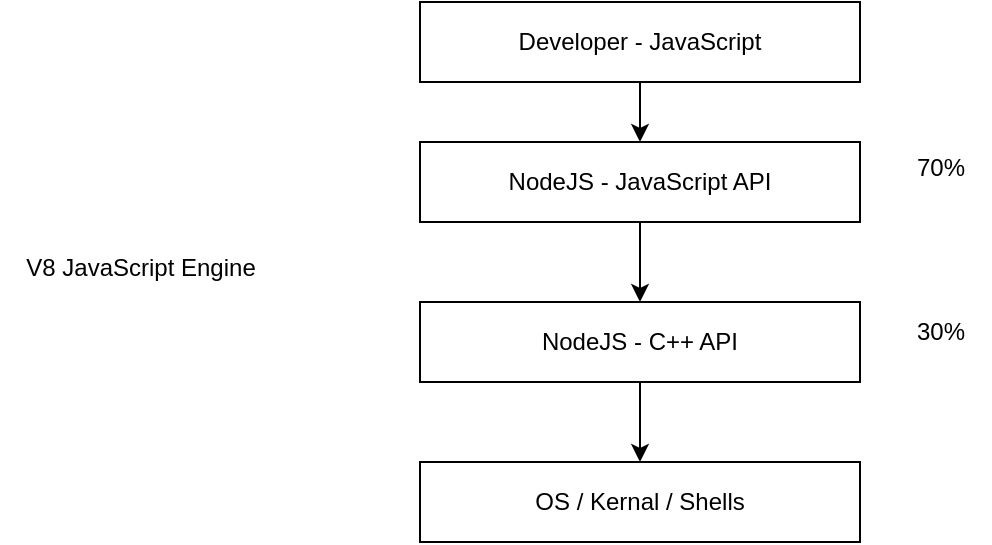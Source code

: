 <mxfile version="24.8.6" pages="2">
  <diagram name="Page-1" id="Ep7QaVkv6zU5ipOEX8Hd">
    <mxGraphModel dx="716" dy="411" grid="1" gridSize="10" guides="1" tooltips="1" connect="1" arrows="1" fold="1" page="1" pageScale="1" pageWidth="827" pageHeight="1169" math="0" shadow="0">
      <root>
        <mxCell id="0" />
        <mxCell id="1" parent="0" />
        <mxCell id="0lez0qawMhqUvhlGH24c-3" value="" style="edgeStyle=orthogonalEdgeStyle;rounded=0;orthogonalLoop=1;jettySize=auto;html=1;" edge="1" parent="1" source="0lez0qawMhqUvhlGH24c-1" target="0lez0qawMhqUvhlGH24c-2">
          <mxGeometry relative="1" as="geometry" />
        </mxCell>
        <mxCell id="0lez0qawMhqUvhlGH24c-1" value="Developer - JavaScript" style="rounded=0;whiteSpace=wrap;html=1;" vertex="1" parent="1">
          <mxGeometry x="280" y="80" width="220" height="40" as="geometry" />
        </mxCell>
        <mxCell id="0lez0qawMhqUvhlGH24c-5" value="" style="edgeStyle=orthogonalEdgeStyle;rounded=0;orthogonalLoop=1;jettySize=auto;html=1;" edge="1" parent="1" source="0lez0qawMhqUvhlGH24c-2" target="0lez0qawMhqUvhlGH24c-4">
          <mxGeometry relative="1" as="geometry" />
        </mxCell>
        <mxCell id="0lez0qawMhqUvhlGH24c-2" value="NodeJS - JavaScript API" style="rounded=0;whiteSpace=wrap;html=1;" vertex="1" parent="1">
          <mxGeometry x="280" y="150" width="220" height="40" as="geometry" />
        </mxCell>
        <mxCell id="0lez0qawMhqUvhlGH24c-7" value="" style="edgeStyle=orthogonalEdgeStyle;rounded=0;orthogonalLoop=1;jettySize=auto;html=1;" edge="1" parent="1" source="0lez0qawMhqUvhlGH24c-4" target="0lez0qawMhqUvhlGH24c-6">
          <mxGeometry relative="1" as="geometry" />
        </mxCell>
        <mxCell id="0lez0qawMhqUvhlGH24c-4" value="NodeJS - C++ API" style="rounded=0;whiteSpace=wrap;html=1;" vertex="1" parent="1">
          <mxGeometry x="280" y="230" width="220" height="40" as="geometry" />
        </mxCell>
        <mxCell id="0lez0qawMhqUvhlGH24c-6" value="OS / Kernal / Shells" style="rounded=0;whiteSpace=wrap;html=1;" vertex="1" parent="1">
          <mxGeometry x="280" y="310" width="220" height="40" as="geometry" />
        </mxCell>
        <mxCell id="0lez0qawMhqUvhlGH24c-8" value="70%" style="text;html=1;align=center;verticalAlign=middle;resizable=0;points=[];autosize=1;strokeColor=none;fillColor=none;" vertex="1" parent="1">
          <mxGeometry x="515" y="148" width="50" height="30" as="geometry" />
        </mxCell>
        <mxCell id="0lez0qawMhqUvhlGH24c-9" value="30%" style="text;html=1;align=center;verticalAlign=middle;resizable=0;points=[];autosize=1;strokeColor=none;fillColor=none;" vertex="1" parent="1">
          <mxGeometry x="515" y="230" width="50" height="30" as="geometry" />
        </mxCell>
        <mxCell id="0lez0qawMhqUvhlGH24c-10" value="V8 JavaScript Engine" style="text;html=1;align=center;verticalAlign=middle;resizable=0;points=[];autosize=1;strokeColor=none;fillColor=none;" vertex="1" parent="1">
          <mxGeometry x="70" y="198" width="140" height="30" as="geometry" />
        </mxCell>
      </root>
    </mxGraphModel>
  </diagram>
  <diagram id="ggbwuoC30N1DgtuEpqGs" name="Page-2">
    <mxGraphModel dx="691" dy="397" grid="1" gridSize="10" guides="1" tooltips="1" connect="1" arrows="1" fold="1" page="1" pageScale="1" pageWidth="827" pageHeight="1169" math="0" shadow="0">
      <root>
        <mxCell id="0" />
        <mxCell id="1" parent="0" />
        <mxCell id="-mm5ponQ0_nESR0_AV9g-8" style="edgeStyle=orthogonalEdgeStyle;rounded=0;orthogonalLoop=1;jettySize=auto;html=1;exitX=1;exitY=0.5;exitDx=0;exitDy=0;entryX=0;entryY=0;entryDx=0;entryDy=0;" edge="1" parent="1" source="-mm5ponQ0_nESR0_AV9g-1" target="-mm5ponQ0_nESR0_AV9g-7">
          <mxGeometry relative="1" as="geometry" />
        </mxCell>
        <mxCell id="-mm5ponQ0_nESR0_AV9g-1" value="E1" style="rounded=0;whiteSpace=wrap;html=1;" vertex="1" parent="1">
          <mxGeometry x="80" y="160" width="60" height="30" as="geometry" />
        </mxCell>
        <mxCell id="-mm5ponQ0_nESR0_AV9g-2" value="E2" style="rounded=0;whiteSpace=wrap;html=1;" vertex="1" parent="1">
          <mxGeometry x="80" y="210" width="60" height="30" as="geometry" />
        </mxCell>
        <mxCell id="-mm5ponQ0_nESR0_AV9g-3" value="E3" style="rounded=0;whiteSpace=wrap;html=1;" vertex="1" parent="1">
          <mxGeometry x="80" y="260" width="60" height="30" as="geometry" />
        </mxCell>
        <mxCell id="-mm5ponQ0_nESR0_AV9g-4" value="E..n" style="rounded=0;whiteSpace=wrap;html=1;" vertex="1" parent="1">
          <mxGeometry x="80" y="310" width="60" height="30" as="geometry" />
        </mxCell>
        <mxCell id="-mm5ponQ0_nESR0_AV9g-6" value="EVENT QUEUE" style="text;html=1;align=center;verticalAlign=middle;resizable=0;points=[];autosize=1;strokeColor=none;fillColor=none;" vertex="1" parent="1">
          <mxGeometry x="55" y="368" width="110" height="30" as="geometry" />
        </mxCell>
        <mxCell id="-mm5ponQ0_nESR0_AV9g-13" style="edgeStyle=orthogonalEdgeStyle;rounded=0;orthogonalLoop=1;jettySize=auto;html=1;exitX=1;exitY=0;exitDx=0;exitDy=0;entryX=0;entryY=0.25;entryDx=0;entryDy=0;" edge="1" parent="1" source="-mm5ponQ0_nESR0_AV9g-7" target="-mm5ponQ0_nESR0_AV9g-9">
          <mxGeometry relative="1" as="geometry" />
        </mxCell>
        <mxCell id="-mm5ponQ0_nESR0_AV9g-7" value="Event Loop&lt;div&gt;T1&lt;/div&gt;" style="ellipse;whiteSpace=wrap;html=1;aspect=fixed;" vertex="1" parent="1">
          <mxGeometry x="240" y="200" width="80" height="80" as="geometry" />
        </mxCell>
        <mxCell id="-mm5ponQ0_nESR0_AV9g-23" style="edgeStyle=orthogonalEdgeStyle;rounded=0;orthogonalLoop=1;jettySize=auto;html=1;exitX=1;exitY=0.5;exitDx=0;exitDy=0;entryX=0;entryY=0.5;entryDx=0;entryDy=0;" edge="1" parent="1" source="-mm5ponQ0_nESR0_AV9g-9" target="-mm5ponQ0_nESR0_AV9g-21">
          <mxGeometry relative="1" as="geometry" />
        </mxCell>
        <mxCell id="-mm5ponQ0_nESR0_AV9g-9" value="Event Handler 1" style="rounded=0;whiteSpace=wrap;html=1;" vertex="1" parent="1">
          <mxGeometry x="390" y="160" width="120" height="30" as="geometry" />
        </mxCell>
        <mxCell id="-mm5ponQ0_nESR0_AV9g-10" value="Event Handler 2" style="rounded=0;whiteSpace=wrap;html=1;" vertex="1" parent="1">
          <mxGeometry x="390" y="210" width="120" height="30" as="geometry" />
        </mxCell>
        <mxCell id="-mm5ponQ0_nESR0_AV9g-11" value="Event Handler 3" style="rounded=0;whiteSpace=wrap;html=1;" vertex="1" parent="1">
          <mxGeometry x="390" y="260" width="120" height="30" as="geometry" />
        </mxCell>
        <mxCell id="-mm5ponQ0_nESR0_AV9g-12" value="Event Handler n" style="rounded=0;whiteSpace=wrap;html=1;" vertex="1" parent="1">
          <mxGeometry x="390" y="320" width="120" height="30" as="geometry" />
        </mxCell>
        <mxCell id="-mm5ponQ0_nESR0_AV9g-22" style="edgeStyle=orthogonalEdgeStyle;rounded=0;orthogonalLoop=1;jettySize=auto;html=1;exitX=0.5;exitY=1;exitDx=0;exitDy=0;entryX=0.5;entryY=0;entryDx=0;entryDy=0;" edge="1" parent="1" source="-mm5ponQ0_nESR0_AV9g-14" target="-mm5ponQ0_nESR0_AV9g-21">
          <mxGeometry relative="1" as="geometry" />
        </mxCell>
        <mxCell id="-mm5ponQ0_nESR0_AV9g-14" value="" style="rounded=0;whiteSpace=wrap;html=1;" vertex="1" parent="1">
          <mxGeometry x="560" y="60" width="120" height="60" as="geometry" />
        </mxCell>
        <mxCell id="-mm5ponQ0_nESR0_AV9g-15" value="C++ Thread Pool" style="text;html=1;align=center;verticalAlign=middle;resizable=0;points=[];autosize=1;strokeColor=none;fillColor=none;" vertex="1" parent="1">
          <mxGeometry x="560" y="30" width="110" height="30" as="geometry" />
        </mxCell>
        <mxCell id="-mm5ponQ0_nESR0_AV9g-16" value="T2" style="ellipse;whiteSpace=wrap;html=1;aspect=fixed;" vertex="1" parent="1">
          <mxGeometry x="570" y="60" width="30" height="30" as="geometry" />
        </mxCell>
        <mxCell id="-mm5ponQ0_nESR0_AV9g-18" value="T2" style="ellipse;whiteSpace=wrap;html=1;aspect=fixed;" vertex="1" parent="1">
          <mxGeometry x="605" y="70" width="30" height="30" as="geometry" />
        </mxCell>
        <mxCell id="-mm5ponQ0_nESR0_AV9g-19" value="T2" style="ellipse;whiteSpace=wrap;html=1;aspect=fixed;" vertex="1" parent="1">
          <mxGeometry x="640" y="60" width="30" height="30" as="geometry" />
        </mxCell>
        <mxCell id="-mm5ponQ0_nESR0_AV9g-20" value="T2" style="ellipse;whiteSpace=wrap;html=1;aspect=fixed;" vertex="1" parent="1">
          <mxGeometry x="635" y="90" width="30" height="30" as="geometry" />
        </mxCell>
        <mxCell id="-mm5ponQ0_nESR0_AV9g-24" style="edgeStyle=orthogonalEdgeStyle;rounded=0;orthogonalLoop=1;jettySize=auto;html=1;exitX=0;exitY=0.25;exitDx=0;exitDy=0;" edge="1" parent="1" source="-mm5ponQ0_nESR0_AV9g-21" target="-mm5ponQ0_nESR0_AV9g-7">
          <mxGeometry relative="1" as="geometry">
            <Array as="points">
              <mxPoint x="570" y="140" />
              <mxPoint x="280" y="140" />
            </Array>
          </mxGeometry>
        </mxCell>
        <mxCell id="-mm5ponQ0_nESR0_AV9g-21" value="EH1" style="rounded=0;whiteSpace=wrap;html=1;" vertex="1" parent="1">
          <mxGeometry x="570" y="157.5" width="100" height="35" as="geometry" />
        </mxCell>
        <mxCell id="-mm5ponQ0_nESR0_AV9g-17" value="T2" style="ellipse;whiteSpace=wrap;html=1;aspect=fixed;" vertex="1" parent="1">
          <mxGeometry x="640" y="150" width="30" height="30" as="geometry" />
        </mxCell>
        <mxCell id="-mm5ponQ0_nESR0_AV9g-25" value="libuv Library" style="text;html=1;align=center;verticalAlign=middle;resizable=0;points=[];autosize=1;strokeColor=none;fillColor=none;" vertex="1" parent="1">
          <mxGeometry x="565" y="8" width="90" height="30" as="geometry" />
        </mxCell>
        <mxCell id="-mm5ponQ0_nESR0_AV9g-26" value="NodeJS Internals" style="text;strokeColor=none;fillColor=none;html=1;fontSize=24;fontStyle=1;verticalAlign=middle;align=center;" vertex="1" parent="1">
          <mxGeometry x="260" y="20" width="100" height="40" as="geometry" />
        </mxCell>
      </root>
    </mxGraphModel>
  </diagram>
</mxfile>
